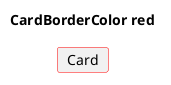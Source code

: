 @startuml
'!include ../../../plantuml-styles/plantuml-ae-skinparam-ex.iuml

skinparam CardBorderColor red

title CardBorderColor red

card Card

@enduml